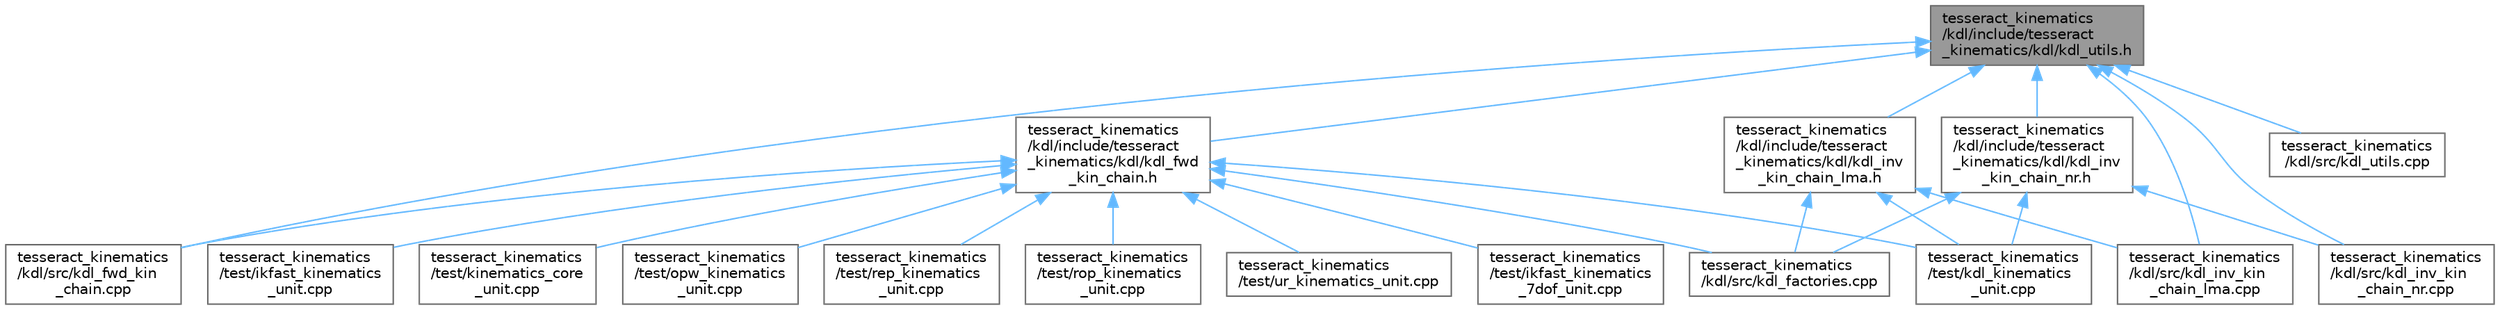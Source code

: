 digraph "tesseract_kinematics/kdl/include/tesseract_kinematics/kdl/kdl_utils.h"
{
 // LATEX_PDF_SIZE
  bgcolor="transparent";
  edge [fontname=Helvetica,fontsize=10,labelfontname=Helvetica,labelfontsize=10];
  node [fontname=Helvetica,fontsize=10,shape=box,height=0.2,width=0.4];
  Node1 [label="tesseract_kinematics\l/kdl/include/tesseract\l_kinematics/kdl/kdl_utils.h",height=0.2,width=0.4,color="gray40", fillcolor="grey60", style="filled", fontcolor="black",tooltip="Tesseract KDL utility functions."];
  Node1 -> Node2 [dir="back",color="steelblue1",style="solid"];
  Node2 [label="tesseract_kinematics\l/kdl/include/tesseract\l_kinematics/kdl/kdl_fwd\l_kin_chain.h",height=0.2,width=0.4,color="grey40", fillcolor="white", style="filled",URL="$d3/d67/kdl__fwd__kin__chain_8h.html",tooltip="Tesseract KDL forward kinematics chain implementation."];
  Node2 -> Node3 [dir="back",color="steelblue1",style="solid"];
  Node3 [label="tesseract_kinematics\l/kdl/src/kdl_factories.cpp",height=0.2,width=0.4,color="grey40", fillcolor="white", style="filled",URL="$d7/d99/kdl__factories_8cpp.html",tooltip=" "];
  Node2 -> Node4 [dir="back",color="steelblue1",style="solid"];
  Node4 [label="tesseract_kinematics\l/kdl/src/kdl_fwd_kin\l_chain.cpp",height=0.2,width=0.4,color="grey40", fillcolor="white", style="filled",URL="$de/d44/kdl__fwd__kin__chain_8cpp.html",tooltip=" "];
  Node2 -> Node5 [dir="back",color="steelblue1",style="solid"];
  Node5 [label="tesseract_kinematics\l/test/ikfast_kinematics\l_7dof_unit.cpp",height=0.2,width=0.4,color="grey40", fillcolor="white", style="filled",URL="$d8/db1/ikfast__kinematics__7dof__unit_8cpp.html",tooltip=" "];
  Node2 -> Node6 [dir="back",color="steelblue1",style="solid"];
  Node6 [label="tesseract_kinematics\l/test/ikfast_kinematics\l_unit.cpp",height=0.2,width=0.4,color="grey40", fillcolor="white", style="filled",URL="$d6/dd6/ikfast__kinematics__unit_8cpp.html",tooltip=" "];
  Node2 -> Node7 [dir="back",color="steelblue1",style="solid"];
  Node7 [label="tesseract_kinematics\l/test/kdl_kinematics\l_unit.cpp",height=0.2,width=0.4,color="grey40", fillcolor="white", style="filled",URL="$da/d94/kdl__kinematics__unit_8cpp.html",tooltip=" "];
  Node2 -> Node8 [dir="back",color="steelblue1",style="solid"];
  Node8 [label="tesseract_kinematics\l/test/kinematics_core\l_unit.cpp",height=0.2,width=0.4,color="grey40", fillcolor="white", style="filled",URL="$d4/d0f/kinematics__core__unit_8cpp.html",tooltip=" "];
  Node2 -> Node9 [dir="back",color="steelblue1",style="solid"];
  Node9 [label="tesseract_kinematics\l/test/opw_kinematics\l_unit.cpp",height=0.2,width=0.4,color="grey40", fillcolor="white", style="filled",URL="$d6/d2e/opw__kinematics__unit_8cpp.html",tooltip="Tesseract opw kinematics test."];
  Node2 -> Node10 [dir="back",color="steelblue1",style="solid"];
  Node10 [label="tesseract_kinematics\l/test/rep_kinematics\l_unit.cpp",height=0.2,width=0.4,color="grey40", fillcolor="white", style="filled",URL="$d9/dee/rep__kinematics__unit_8cpp.html",tooltip=" "];
  Node2 -> Node11 [dir="back",color="steelblue1",style="solid"];
  Node11 [label="tesseract_kinematics\l/test/rop_kinematics\l_unit.cpp",height=0.2,width=0.4,color="grey40", fillcolor="white", style="filled",URL="$d0/dac/rop__kinematics__unit_8cpp.html",tooltip=" "];
  Node2 -> Node12 [dir="back",color="steelblue1",style="solid"];
  Node12 [label="tesseract_kinematics\l/test/ur_kinematics_unit.cpp",height=0.2,width=0.4,color="grey40", fillcolor="white", style="filled",URL="$d3/d31/ur__kinematics__unit_8cpp.html",tooltip=" "];
  Node1 -> Node13 [dir="back",color="steelblue1",style="solid"];
  Node13 [label="tesseract_kinematics\l/kdl/include/tesseract\l_kinematics/kdl/kdl_inv\l_kin_chain_lma.h",height=0.2,width=0.4,color="grey40", fillcolor="white", style="filled",URL="$d4/d12/kdl__inv__kin__chain__lma_8h.html",tooltip="Tesseract KDL Inverse kinematics chain Levenberg-Marquardt implementation."];
  Node13 -> Node3 [dir="back",color="steelblue1",style="solid"];
  Node13 -> Node14 [dir="back",color="steelblue1",style="solid"];
  Node14 [label="tesseract_kinematics\l/kdl/src/kdl_inv_kin\l_chain_lma.cpp",height=0.2,width=0.4,color="grey40", fillcolor="white", style="filled",URL="$de/dcd/kdl__inv__kin__chain__lma_8cpp.html",tooltip=" "];
  Node13 -> Node7 [dir="back",color="steelblue1",style="solid"];
  Node1 -> Node15 [dir="back",color="steelblue1",style="solid"];
  Node15 [label="tesseract_kinematics\l/kdl/include/tesseract\l_kinematics/kdl/kdl_inv\l_kin_chain_nr.h",height=0.2,width=0.4,color="grey40", fillcolor="white", style="filled",URL="$df/d02/kdl__inv__kin__chain__nr_8h.html",tooltip=" "];
  Node15 -> Node3 [dir="back",color="steelblue1",style="solid"];
  Node15 -> Node16 [dir="back",color="steelblue1",style="solid"];
  Node16 [label="tesseract_kinematics\l/kdl/src/kdl_inv_kin\l_chain_nr.cpp",height=0.2,width=0.4,color="grey40", fillcolor="white", style="filled",URL="$dd/d7e/kdl__inv__kin__chain__nr_8cpp.html",tooltip=" "];
  Node15 -> Node7 [dir="back",color="steelblue1",style="solid"];
  Node1 -> Node4 [dir="back",color="steelblue1",style="solid"];
  Node1 -> Node14 [dir="back",color="steelblue1",style="solid"];
  Node1 -> Node16 [dir="back",color="steelblue1",style="solid"];
  Node1 -> Node17 [dir="back",color="steelblue1",style="solid"];
  Node17 [label="tesseract_kinematics\l/kdl/src/kdl_utils.cpp",height=0.2,width=0.4,color="grey40", fillcolor="white", style="filled",URL="$dc/dba/kdl__utils_8cpp.html",tooltip="Tesseract KDL utility functions."];
}
